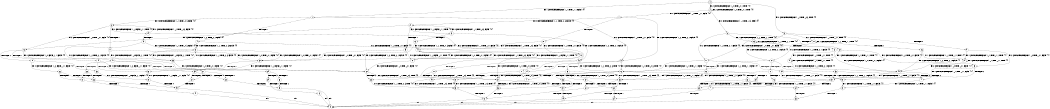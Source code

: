 digraph BCG {
size = "7, 10.5";
center = TRUE;
node [shape = circle];
0 [peripheries = 2];
0 -> 1 [label = "EX !1 !ATOMIC_EXCH_BRANCH (1, +1, TRUE, +1, 1, FALSE) !{0}"];
0 -> 2 [label = "EX !2 !ATOMIC_EXCH_BRANCH (1, +0, TRUE, +0, 1, TRUE) !{0}"];
0 -> 3 [label = "EX !0 !ATOMIC_EXCH_BRANCH (1, +1, TRUE, +0, 3, TRUE) !{0}"];
1 -> 4 [label = "TERMINATE !1"];
1 -> 5 [label = "EX !2 !ATOMIC_EXCH_BRANCH (1, +0, TRUE, +0, 1, FALSE) !{0}"];
1 -> 6 [label = "EX !0 !ATOMIC_EXCH_BRANCH (1, +1, TRUE, +0, 3, FALSE) !{0}"];
2 -> 7 [label = "EX !1 !ATOMIC_EXCH_BRANCH (1, +1, TRUE, +1, 1, FALSE) !{0}"];
2 -> 8 [label = "EX !0 !ATOMIC_EXCH_BRANCH (1, +1, TRUE, +0, 3, TRUE) !{0}"];
2 -> 2 [label = "EX !2 !ATOMIC_EXCH_BRANCH (1, +0, TRUE, +0, 1, TRUE) !{0}"];
3 -> 9 [label = "TERMINATE !0"];
3 -> 10 [label = "EX !1 !ATOMIC_EXCH_BRANCH (1, +1, TRUE, +1, 1, TRUE) !{0}"];
3 -> 11 [label = "EX !2 !ATOMIC_EXCH_BRANCH (1, +0, TRUE, +0, 1, FALSE) !{0}"];
4 -> 12 [label = "EX !2 !ATOMIC_EXCH_BRANCH (1, +0, TRUE, +0, 1, FALSE) !{0}"];
4 -> 13 [label = "EX !0 !ATOMIC_EXCH_BRANCH (1, +1, TRUE, +0, 3, FALSE) !{0}"];
5 -> 14 [label = "TERMINATE !1"];
5 -> 15 [label = "TERMINATE !2"];
5 -> 16 [label = "EX !0 !ATOMIC_EXCH_BRANCH (1, +1, TRUE, +0, 3, TRUE) !{0}"];
6 -> 17 [label = "TERMINATE !1"];
6 -> 18 [label = "EX !2 !ATOMIC_EXCH_BRANCH (1, +0, TRUE, +0, 1, FALSE) !{0}"];
6 -> 19 [label = "EX !0 !ATOMIC_EXCH_BRANCH (1, +0, FALSE, +1, 1, TRUE) !{0}"];
7 -> 20 [label = "TERMINATE !1"];
7 -> 21 [label = "EX !0 !ATOMIC_EXCH_BRANCH (1, +1, TRUE, +0, 3, FALSE) !{0}"];
7 -> 5 [label = "EX !2 !ATOMIC_EXCH_BRANCH (1, +0, TRUE, +0, 1, FALSE) !{0}"];
8 -> 22 [label = "TERMINATE !0"];
8 -> 23 [label = "EX !1 !ATOMIC_EXCH_BRANCH (1, +1, TRUE, +1, 1, TRUE) !{0}"];
8 -> 11 [label = "EX !2 !ATOMIC_EXCH_BRANCH (1, +0, TRUE, +0, 1, FALSE) !{0}"];
9 -> 24 [label = "EX !1 !ATOMIC_EXCH_BRANCH (1, +1, TRUE, +1, 1, TRUE) !{1}"];
9 -> 25 [label = "EX !2 !ATOMIC_EXCH_BRANCH (1, +0, TRUE, +0, 1, FALSE) !{1}"];
10 -> 26 [label = "TERMINATE !0"];
10 -> 27 [label = "EX !2 !ATOMIC_EXCH_BRANCH (1, +0, TRUE, +0, 1, FALSE) !{0}"];
10 -> 10 [label = "EX !1 !ATOMIC_EXCH_BRANCH (1, +1, TRUE, +1, 1, TRUE) !{0}"];
11 -> 28 [label = "TERMINATE !2"];
11 -> 29 [label = "TERMINATE !0"];
11 -> 16 [label = "EX !1 !ATOMIC_EXCH_BRANCH (1, +1, TRUE, +1, 1, FALSE) !{0}"];
12 -> 30 [label = "TERMINATE !2"];
12 -> 31 [label = "EX !0 !ATOMIC_EXCH_BRANCH (1, +1, TRUE, +0, 3, TRUE) !{0}"];
13 -> 32 [label = "EX !2 !ATOMIC_EXCH_BRANCH (1, +0, TRUE, +0, 1, FALSE) !{0}"];
13 -> 33 [label = "EX !0 !ATOMIC_EXCH_BRANCH (1, +0, FALSE, +1, 1, TRUE) !{0}"];
14 -> 30 [label = "TERMINATE !2"];
14 -> 31 [label = "EX !0 !ATOMIC_EXCH_BRANCH (1, +1, TRUE, +0, 3, TRUE) !{0}"];
15 -> 34 [label = "TERMINATE !1"];
15 -> 35 [label = "EX !0 !ATOMIC_EXCH_BRANCH (1, +1, TRUE, +0, 3, TRUE) !{0}"];
16 -> 36 [label = "TERMINATE !1"];
16 -> 37 [label = "TERMINATE !2"];
16 -> 38 [label = "TERMINATE !0"];
17 -> 32 [label = "EX !2 !ATOMIC_EXCH_BRANCH (1, +0, TRUE, +0, 1, FALSE) !{0}"];
17 -> 33 [label = "EX !0 !ATOMIC_EXCH_BRANCH (1, +0, FALSE, +1, 1, TRUE) !{0}"];
18 -> 39 [label = "TERMINATE !1"];
18 -> 40 [label = "TERMINATE !2"];
18 -> 41 [label = "EX !0 !ATOMIC_EXCH_BRANCH (1, +0, FALSE, +1, 1, FALSE) !{0}"];
19 -> 42 [label = "TERMINATE !1"];
19 -> 43 [label = "EX !2 !ATOMIC_EXCH_BRANCH (1, +0, TRUE, +0, 1, FALSE) !{0}"];
19 -> 6 [label = "EX !0 !ATOMIC_EXCH_BRANCH (1, +1, TRUE, +0, 3, FALSE) !{0}"];
20 -> 44 [label = "EX !0 !ATOMIC_EXCH_BRANCH (1, +1, TRUE, +0, 3, FALSE) !{0}"];
20 -> 12 [label = "EX !2 !ATOMIC_EXCH_BRANCH (1, +0, TRUE, +0, 1, FALSE) !{0}"];
21 -> 45 [label = "TERMINATE !1"];
21 -> 18 [label = "EX !2 !ATOMIC_EXCH_BRANCH (1, +0, TRUE, +0, 1, FALSE) !{0}"];
21 -> 46 [label = "EX !0 !ATOMIC_EXCH_BRANCH (1, +0, FALSE, +1, 1, TRUE) !{0}"];
22 -> 47 [label = "EX !1 !ATOMIC_EXCH_BRANCH (1, +1, TRUE, +1, 1, TRUE) !{1}"];
22 -> 25 [label = "EX !2 !ATOMIC_EXCH_BRANCH (1, +0, TRUE, +0, 1, FALSE) !{1}"];
23 -> 48 [label = "TERMINATE !0"];
23 -> 27 [label = "EX !2 !ATOMIC_EXCH_BRANCH (1, +0, TRUE, +0, 1, FALSE) !{0}"];
23 -> 23 [label = "EX !1 !ATOMIC_EXCH_BRANCH (1, +1, TRUE, +1, 1, TRUE) !{0}"];
24 -> 49 [label = "EX !2 !ATOMIC_EXCH_BRANCH (1, +0, TRUE, +0, 1, FALSE) !{1}"];
24 -> 24 [label = "EX !1 !ATOMIC_EXCH_BRANCH (1, +1, TRUE, +1, 1, TRUE) !{1}"];
25 -> 50 [label = "TERMINATE !2"];
25 -> 51 [label = "EX !1 !ATOMIC_EXCH_BRANCH (1, +1, TRUE, +1, 1, FALSE) !{1}"];
26 -> 49 [label = "EX !2 !ATOMIC_EXCH_BRANCH (1, +0, TRUE, +0, 1, FALSE) !{1}"];
26 -> 24 [label = "EX !1 !ATOMIC_EXCH_BRANCH (1, +1, TRUE, +1, 1, TRUE) !{1}"];
27 -> 52 [label = "TERMINATE !2"];
27 -> 53 [label = "TERMINATE !0"];
27 -> 16 [label = "EX !1 !ATOMIC_EXCH_BRANCH (1, +1, TRUE, +1, 1, FALSE) !{0}"];
28 -> 54 [label = "TERMINATE !0"];
28 -> 35 [label = "EX !1 !ATOMIC_EXCH_BRANCH (1, +1, TRUE, +1, 1, FALSE) !{0}"];
29 -> 50 [label = "TERMINATE !2"];
29 -> 51 [label = "EX !1 !ATOMIC_EXCH_BRANCH (1, +1, TRUE, +1, 1, FALSE) !{1}"];
30 -> 55 [label = "EX !0 !ATOMIC_EXCH_BRANCH (1, +1, TRUE, +0, 3, TRUE) !{0}"];
31 -> 56 [label = "TERMINATE !2"];
31 -> 57 [label = "TERMINATE !0"];
32 -> 58 [label = "TERMINATE !2"];
32 -> 59 [label = "EX !0 !ATOMIC_EXCH_BRANCH (1, +0, FALSE, +1, 1, FALSE) !{0}"];
33 -> 60 [label = "EX !2 !ATOMIC_EXCH_BRANCH (1, +0, TRUE, +0, 1, FALSE) !{0}"];
33 -> 13 [label = "EX !0 !ATOMIC_EXCH_BRANCH (1, +1, TRUE, +0, 3, FALSE) !{0}"];
34 -> 55 [label = "EX !0 !ATOMIC_EXCH_BRANCH (1, +1, TRUE, +0, 3, TRUE) !{0}"];
35 -> 61 [label = "TERMINATE !1"];
35 -> 62 [label = "TERMINATE !0"];
36 -> 56 [label = "TERMINATE !2"];
36 -> 57 [label = "TERMINATE !0"];
37 -> 61 [label = "TERMINATE !1"];
37 -> 62 [label = "TERMINATE !0"];
38 -> 63 [label = "TERMINATE !1"];
38 -> 64 [label = "TERMINATE !2"];
39 -> 58 [label = "TERMINATE !2"];
39 -> 59 [label = "EX !0 !ATOMIC_EXCH_BRANCH (1, +0, FALSE, +1, 1, FALSE) !{0}"];
40 -> 65 [label = "TERMINATE !1"];
40 -> 66 [label = "EX !0 !ATOMIC_EXCH_BRANCH (1, +0, FALSE, +1, 1, FALSE) !{0}"];
41 -> 67 [label = "TERMINATE !1"];
41 -> 68 [label = "TERMINATE !2"];
41 -> 69 [label = "TERMINATE !0"];
42 -> 60 [label = "EX !2 !ATOMIC_EXCH_BRANCH (1, +0, TRUE, +0, 1, FALSE) !{0}"];
42 -> 13 [label = "EX !0 !ATOMIC_EXCH_BRANCH (1, +1, TRUE, +0, 3, FALSE) !{0}"];
43 -> 70 [label = "TERMINATE !1"];
43 -> 71 [label = "TERMINATE !2"];
43 -> 16 [label = "EX !0 !ATOMIC_EXCH_BRANCH (1, +1, TRUE, +0, 3, TRUE) !{0}"];
44 -> 32 [label = "EX !2 !ATOMIC_EXCH_BRANCH (1, +0, TRUE, +0, 1, FALSE) !{0}"];
44 -> 72 [label = "EX !0 !ATOMIC_EXCH_BRANCH (1, +0, FALSE, +1, 1, TRUE) !{0}"];
45 -> 32 [label = "EX !2 !ATOMIC_EXCH_BRANCH (1, +0, TRUE, +0, 1, FALSE) !{0}"];
45 -> 72 [label = "EX !0 !ATOMIC_EXCH_BRANCH (1, +0, FALSE, +1, 1, TRUE) !{0}"];
46 -> 73 [label = "TERMINATE !1"];
46 -> 43 [label = "EX !2 !ATOMIC_EXCH_BRANCH (1, +0, TRUE, +0, 1, FALSE) !{0}"];
46 -> 21 [label = "EX !0 !ATOMIC_EXCH_BRANCH (1, +1, TRUE, +0, 3, FALSE) !{0}"];
47 -> 49 [label = "EX !2 !ATOMIC_EXCH_BRANCH (1, +0, TRUE, +0, 1, FALSE) !{1}"];
47 -> 47 [label = "EX !1 !ATOMIC_EXCH_BRANCH (1, +1, TRUE, +1, 1, TRUE) !{1}"];
48 -> 49 [label = "EX !2 !ATOMIC_EXCH_BRANCH (1, +0, TRUE, +0, 1, FALSE) !{1}"];
48 -> 47 [label = "EX !1 !ATOMIC_EXCH_BRANCH (1, +1, TRUE, +1, 1, TRUE) !{1}"];
49 -> 74 [label = "TERMINATE !2"];
49 -> 51 [label = "EX !1 !ATOMIC_EXCH_BRANCH (1, +1, TRUE, +1, 1, FALSE) !{1}"];
50 -> 75 [label = "EX !1 !ATOMIC_EXCH_BRANCH (1, +1, TRUE, +1, 1, FALSE) !{1}"];
51 -> 63 [label = "TERMINATE !1"];
51 -> 64 [label = "TERMINATE !2"];
52 -> 76 [label = "TERMINATE !0"];
52 -> 35 [label = "EX !1 !ATOMIC_EXCH_BRANCH (1, +1, TRUE, +1, 1, FALSE) !{0}"];
53 -> 74 [label = "TERMINATE !2"];
53 -> 51 [label = "EX !1 !ATOMIC_EXCH_BRANCH (1, +1, TRUE, +1, 1, FALSE) !{1}"];
54 -> 77 [label = "EX !1 !ATOMIC_EXCH_BRANCH (1, +1, TRUE, +1, 1, FALSE) !{2}"];
55 -> 78 [label = "TERMINATE !0"];
56 -> 78 [label = "TERMINATE !0"];
57 -> 79 [label = "TERMINATE !2"];
58 -> 80 [label = "EX !0 !ATOMIC_EXCH_BRANCH (1, +0, FALSE, +1, 1, FALSE) !{0}"];
59 -> 81 [label = "TERMINATE !2"];
59 -> 82 [label = "TERMINATE !0"];
60 -> 83 [label = "TERMINATE !2"];
60 -> 31 [label = "EX !0 !ATOMIC_EXCH_BRANCH (1, +1, TRUE, +0, 3, TRUE) !{0}"];
61 -> 78 [label = "TERMINATE !0"];
62 -> 84 [label = "TERMINATE !1"];
63 -> 79 [label = "TERMINATE !2"];
64 -> 85 [label = "TERMINATE !1"];
65 -> 80 [label = "EX !0 !ATOMIC_EXCH_BRANCH (1, +0, FALSE, +1, 1, FALSE) !{0}"];
66 -> 86 [label = "TERMINATE !1"];
66 -> 87 [label = "TERMINATE !0"];
67 -> 81 [label = "TERMINATE !2"];
67 -> 82 [label = "TERMINATE !0"];
68 -> 86 [label = "TERMINATE !1"];
68 -> 87 [label = "TERMINATE !0"];
69 -> 88 [label = "TERMINATE !1"];
69 -> 89 [label = "TERMINATE !2"];
70 -> 83 [label = "TERMINATE !2"];
70 -> 31 [label = "EX !0 !ATOMIC_EXCH_BRANCH (1, +1, TRUE, +0, 3, TRUE) !{0}"];
71 -> 90 [label = "TERMINATE !1"];
71 -> 35 [label = "EX !0 !ATOMIC_EXCH_BRANCH (1, +1, TRUE, +0, 3, TRUE) !{0}"];
72 -> 60 [label = "EX !2 !ATOMIC_EXCH_BRANCH (1, +0, TRUE, +0, 1, FALSE) !{0}"];
72 -> 44 [label = "EX !0 !ATOMIC_EXCH_BRANCH (1, +1, TRUE, +0, 3, FALSE) !{0}"];
73 -> 60 [label = "EX !2 !ATOMIC_EXCH_BRANCH (1, +0, TRUE, +0, 1, FALSE) !{0}"];
73 -> 44 [label = "EX !0 !ATOMIC_EXCH_BRANCH (1, +1, TRUE, +0, 3, FALSE) !{0}"];
74 -> 75 [label = "EX !1 !ATOMIC_EXCH_BRANCH (1, +1, TRUE, +1, 1, FALSE) !{1}"];
75 -> 85 [label = "TERMINATE !1"];
76 -> 77 [label = "EX !1 !ATOMIC_EXCH_BRANCH (1, +1, TRUE, +1, 1, FALSE) !{2}"];
77 -> 84 [label = "TERMINATE !1"];
78 -> 91 [label = "exit"];
79 -> 91 [label = "exit"];
80 -> 92 [label = "TERMINATE !0"];
81 -> 92 [label = "TERMINATE !0"];
82 -> 93 [label = "TERMINATE !2"];
83 -> 55 [label = "EX !0 !ATOMIC_EXCH_BRANCH (1, +1, TRUE, +0, 3, TRUE) !{0}"];
84 -> 91 [label = "exit"];
85 -> 91 [label = "exit"];
86 -> 92 [label = "TERMINATE !0"];
87 -> 94 [label = "TERMINATE !1"];
88 -> 93 [label = "TERMINATE !2"];
89 -> 95 [label = "TERMINATE !1"];
90 -> 55 [label = "EX !0 !ATOMIC_EXCH_BRANCH (1, +1, TRUE, +0, 3, TRUE) !{0}"];
92 -> 91 [label = "exit"];
93 -> 91 [label = "exit"];
94 -> 91 [label = "exit"];
95 -> 91 [label = "exit"];
}
